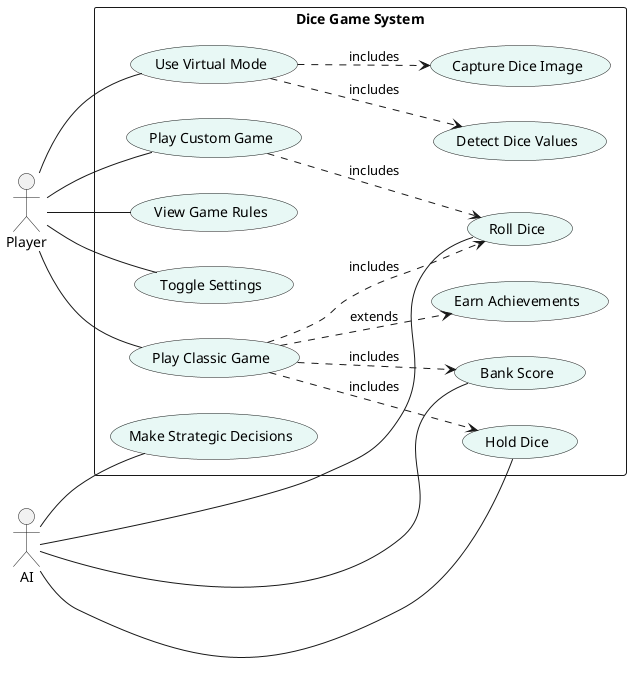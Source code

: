 @startuml game_usecase
left to right direction
skinparam packageStyle rectangle
skinparam UseCaseBackgroundColor #E8F8F5

actor Player as player
actor AI as ai

rectangle "Dice Game System" {
    usecase "Play Classic Game" as UC1
    usecase "Play Custom Game" as UC4
    usecase "Roll Dice" as UC5
    usecase "Hold Dice" as UC6
    usecase "Bank Score" as UC7
    usecase "Earn Achievements" as UC9
    usecase "Use Virtual Mode" as UC10
    usecase "Capture Dice Image" as UC11
    usecase "Detect Dice Values" as UC12
    usecase "View Game Rules" as UC13
    usecase "Toggle Settings" as UC14
    usecase "Make Strategic Decisions" as UC15
}

player -- UC1
player -- UC4
player -- UC10
player -- UC13
player -- UC14

ai -- UC5
ai -- UC6
ai -- UC7
ai -- UC15

UC1 ..> UC5 : includes
UC1 ..> UC6 : includes
UC1 ..> UC7 : includes
UC1 ..> UC9 : extends
UC4 ..> UC5 : includes

UC10 ..> UC11 : includes
UC10 ..> UC12 : includes

@enduml